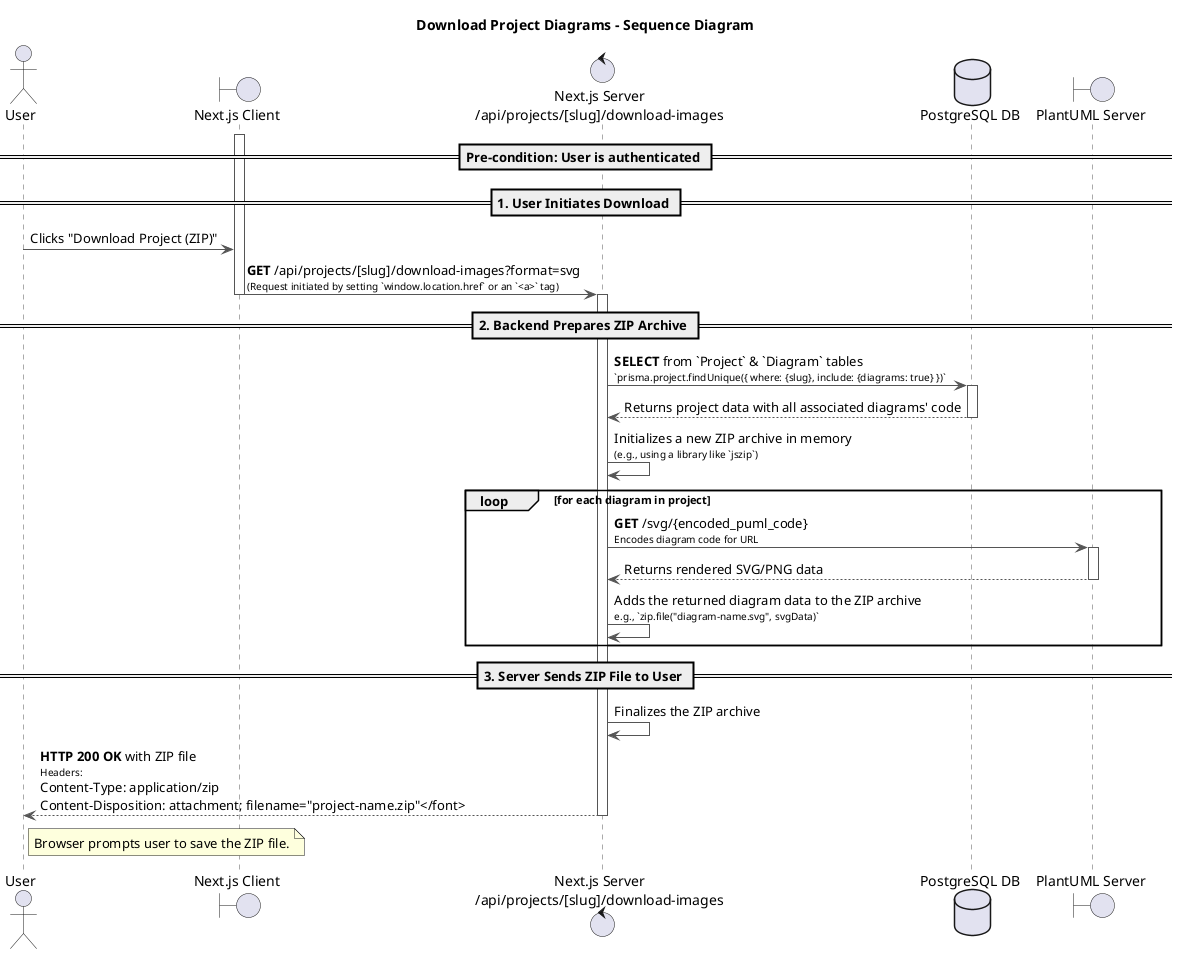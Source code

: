 @startuml
title Download Project Diagrams - Sequence Diagram

actor User
boundary "Next.js Client" as Client
control "Next.js Server\n/api/projects/[slug]/download-images" as Server
database "PostgreSQL DB" as DB
boundary "PlantUML Server" as PlantUML

skinparam sequence {
    ArrowColor #555
    ActorBorderColor #555
    LifeLineBorderColor #555
    ParticipantBorderColor #007bff
    DatabaseBorderColor #d9534f
    ControlBorderColor #5cb85c
    BoundaryBorderColor #f0ad4e
}

== Pre-condition: User is authenticated ==

== 1. User Initiates Download ==
activate Client
User -> Client: Clicks "Download Project (ZIP)"
Client -> Server: **GET** /api/projects/[slug]/download-images?format=svg\n<font size=10>(Request initiated by setting `window.location.href` or an `<a>` tag)</font>
deactivate Client
activate Server

== 2. Backend Prepares ZIP Archive ==
Server -> DB: **SELECT** from `Project` & `Diagram` tables\n<font size=10>`prisma.project.findUnique({ where: {slug}, include: {diagrams: true} })`</font>
activate DB
DB --> Server: Returns project data with all associated diagrams' code
deactivate DB

Server -> Server: Initializes a new ZIP archive in memory\n<font size=10>(e.g., using a library like `jszip`)</font>

loop for each diagram in project
    Server -> PlantUML: **GET** /svg/{encoded_puml_code}\n<font size=10>Encodes diagram code for URL</font>
    activate PlantUML
    PlantUML --> Server: Returns rendered SVG/PNG data
    deactivate PlantUML
    Server -> Server: Adds the returned diagram data to the ZIP archive\n<font size=10>e.g., `zip.file("diagram-name.svg", svgData)`</font>
end

== 3. Server Sends ZIP File to User ==
Server -> Server: Finalizes the ZIP archive
Server --> User: **HTTP 200 OK** with ZIP file\n<font size=10>Headers:\nContent-Type: application/zip\nContent-Disposition: attachment; filename="project-name.zip"</font>
deactivate Server

note right of User: Browser prompts user to save the ZIP file.

@enduml